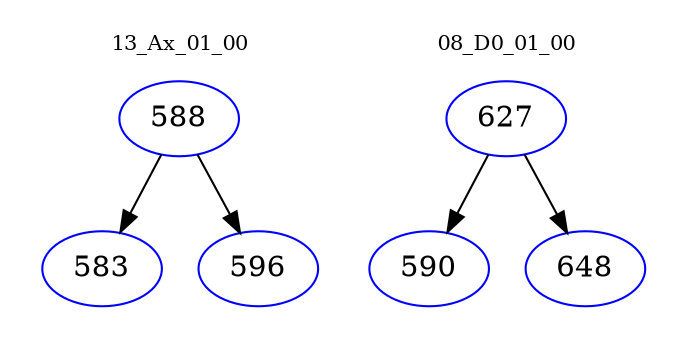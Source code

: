 digraph{
subgraph cluster_0 {
color = white
label = "13_Ax_01_00";
fontsize=10;
T0_588 [label="588", color="blue"]
T0_588 -> T0_583 [color="black"]
T0_583 [label="583", color="blue"]
T0_588 -> T0_596 [color="black"]
T0_596 [label="596", color="blue"]
}
subgraph cluster_1 {
color = white
label = "08_D0_01_00";
fontsize=10;
T1_627 [label="627", color="blue"]
T1_627 -> T1_590 [color="black"]
T1_590 [label="590", color="blue"]
T1_627 -> T1_648 [color="black"]
T1_648 [label="648", color="blue"]
}
}
